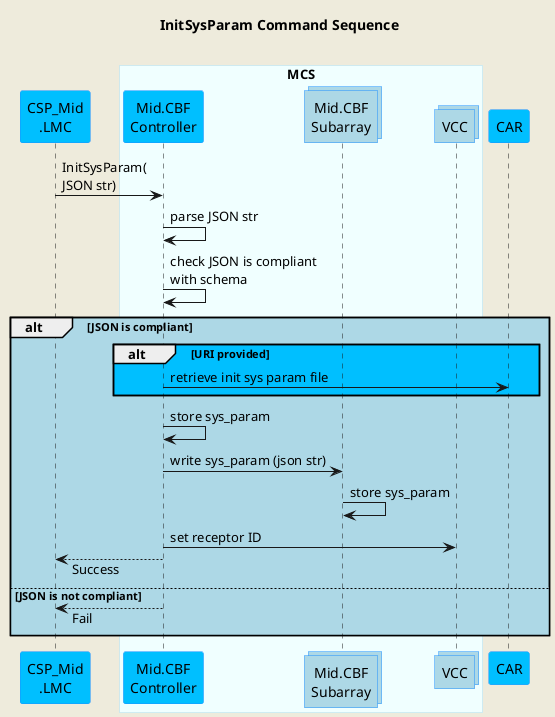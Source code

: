 @startuml
'https://plantuml.com/sequence-diagram
skinparam backgroundColor #EEEBDC
skinparam sequence {
ParticipantBorderColor DodgerBlue
ParticipantBackgroundColor DeepSkyBlue
ActorBorderColor DarkGreen
ActorBackgroundColor Green
BoxBorderColor LightBlue
BoxBackgroundColor #F0FFFF
}
skinparam collections {
  BackGroundColor LightBlue
  BorderColor DodgerBlue
}
skinparam responseMessageBelowArrow true
title InitSysParam Command Sequence\n
participant "CSP_Mid\n.LMC" as lmc
box "MCS"
participant "Mid.CBF\nController" as control
collections "Mid.CBF\nSubarray" as subarray
collections "VCC" as vcc
end box
participant "CAR" as car
lmc          -> control           : InitSysParam(\nJSON str)

control      -> control           : parse JSON str
control      -> control           : check JSON is compliant \nwith schema

alt #LightBlue JSON is compliant
alt #DeepSkyBlue URI provided
control      -> car               : retrieve init sys param file
end
control      -> control           : store sys_param
control      -> subarray          : write sys_param (json str)
subarray     -> subarray          : store sys_param
control      -> vcc               : set receptor ID
lmc         <-- control           : Success
else JSON is not compliant
lmc         <-- control           : Fail
end


@enduml